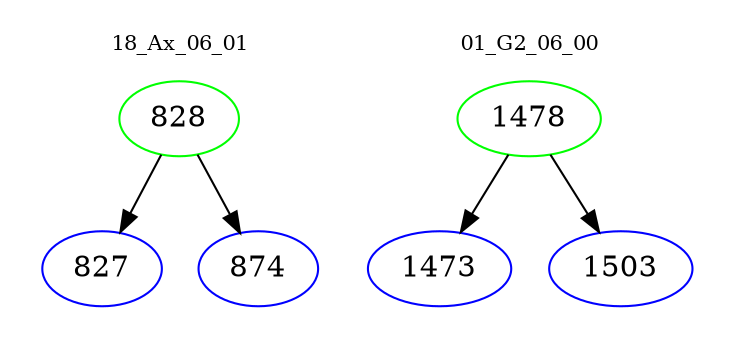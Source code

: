 digraph{
subgraph cluster_0 {
color = white
label = "18_Ax_06_01";
fontsize=10;
T0_828 [label="828", color="green"]
T0_828 -> T0_827 [color="black"]
T0_827 [label="827", color="blue"]
T0_828 -> T0_874 [color="black"]
T0_874 [label="874", color="blue"]
}
subgraph cluster_1 {
color = white
label = "01_G2_06_00";
fontsize=10;
T1_1478 [label="1478", color="green"]
T1_1478 -> T1_1473 [color="black"]
T1_1473 [label="1473", color="blue"]
T1_1478 -> T1_1503 [color="black"]
T1_1503 [label="1503", color="blue"]
}
}
